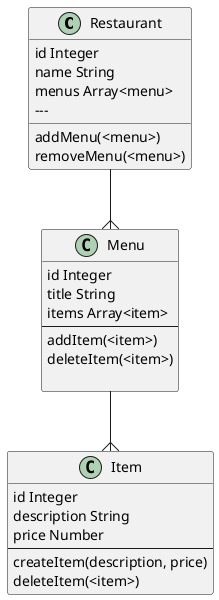 @startuml classes
class Restaurant {
   id Integer 
   name String
   menus Array<menu>
   ---   
   addMenu(<menu>)
   removeMenu(<menu>)
}
class Menu {
    id Integer
    title String
    items Array<item>
    ---
    addItem(<item>)
    deleteItem(<item>)

}
class Item {
    id Integer
    description String
    price Number
    ---
    createItem(description, price)
    deleteItem(<item>)
}

Restaurant --{ Menu 
Menu --{ Item

@enduml